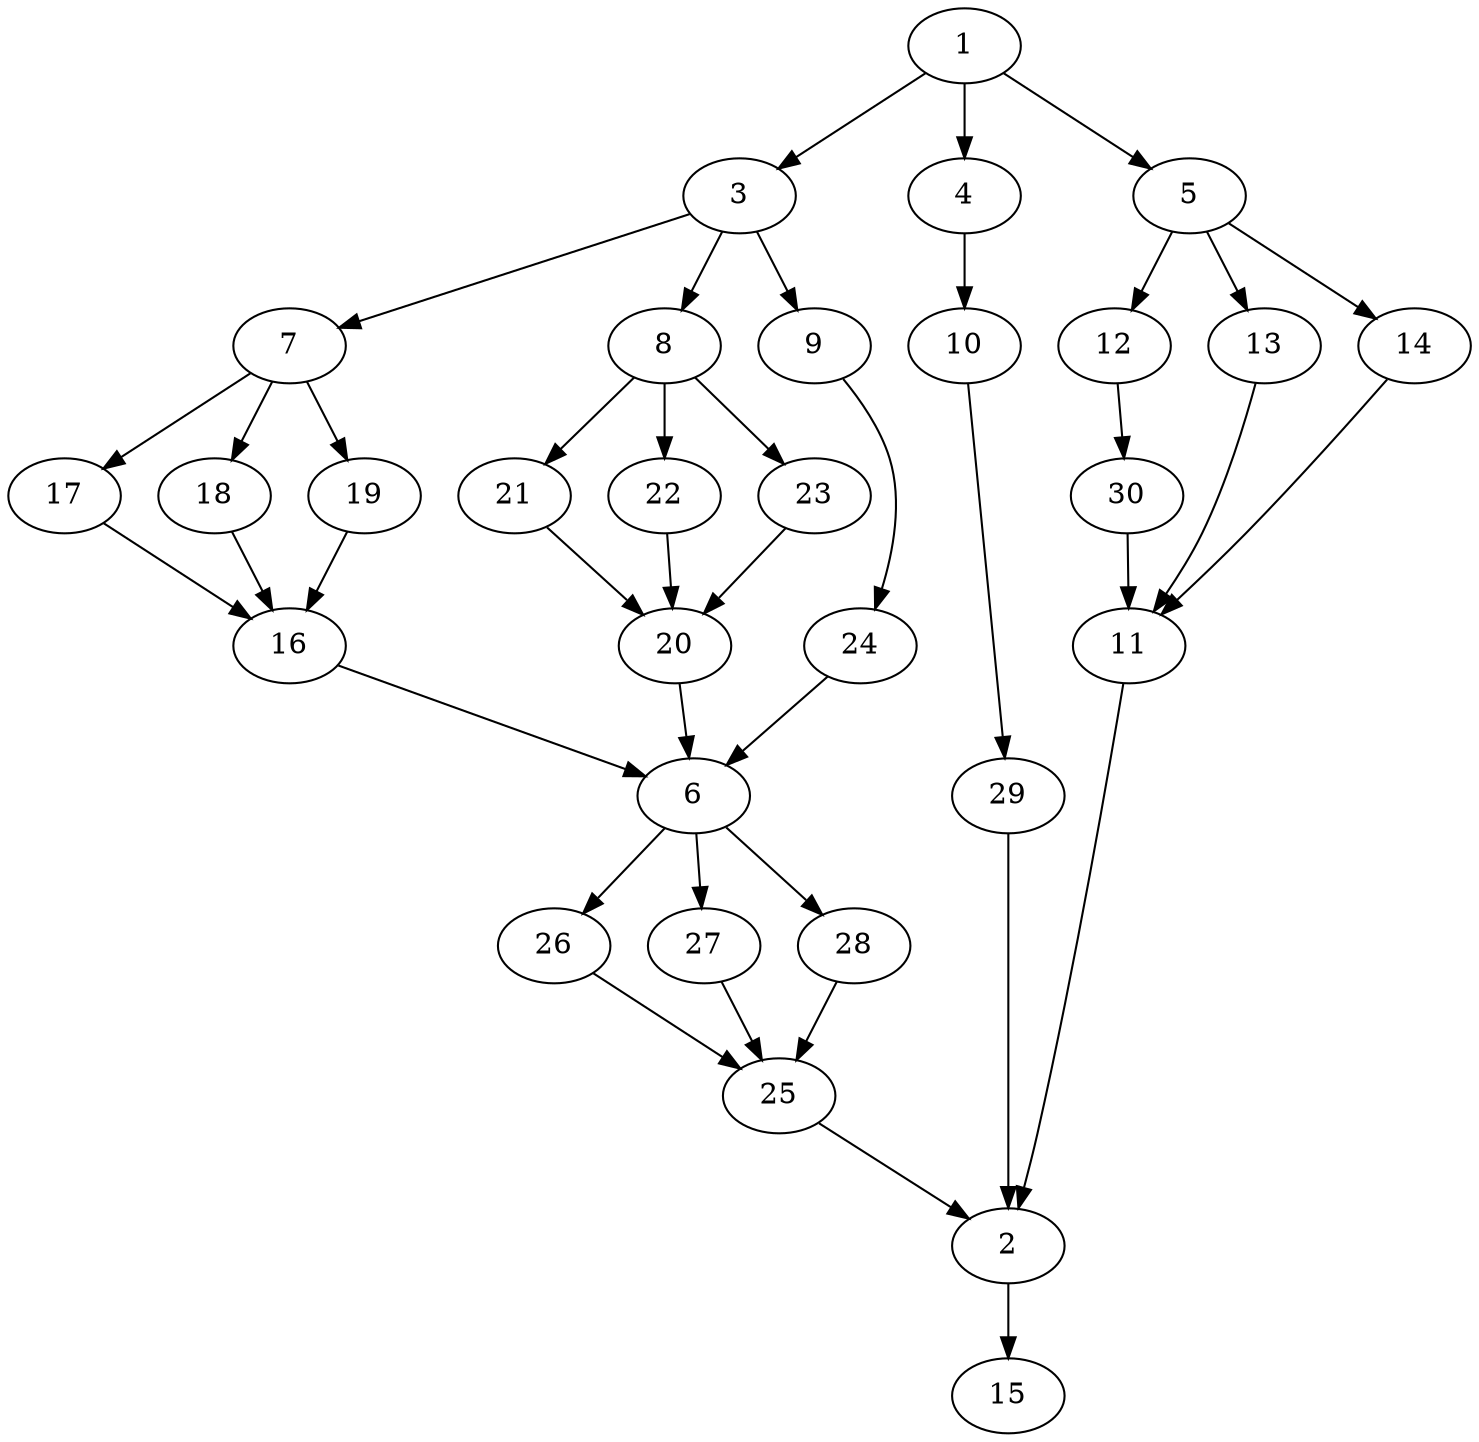 digraph "core_8p_gb_SeriesParallel-MaxBf-3_Nodes_30_CCR_0.10_WeightType_Random_schedule.gxl" {
	1	 [Weight=63];
	3	 [Weight=76];
	1 -> 3	 [Weight=6];
	4	 [Weight=126];
	1 -> 4	 [Weight=6];
	5	 [Weight=126];
	1 -> 5	 [Weight=10];
	2	 [Weight=126];
	15	 [Weight=126];
	2 -> 15	 [Weight=2];
	7	 [Weight=101];
	3 -> 7	 [Weight=9];
	8	 [Weight=88];
	3 -> 8	 [Weight=4];
	9	 [Weight=63];
	3 -> 9	 [Weight=7];
	10	 [Weight=126];
	4 -> 10	 [Weight=4];
	12	 [Weight=101];
	5 -> 12	 [Weight=3];
	13	 [Weight=114];
	5 -> 13	 [Weight=3];
	14	 [Weight=101];
	5 -> 14	 [Weight=4];
	6	 [Weight=63];
	26	 [Weight=51];
	6 -> 26	 [Weight=6];
	27	 [Weight=38];
	6 -> 27	 [Weight=3];
	28	 [Weight=38];
	6 -> 28	 [Weight=2];
	17	 [Weight=51];
	7 -> 17	 [Weight=7];
	18	 [Weight=126];
	7 -> 18	 [Weight=4];
	19	 [Weight=38];
	7 -> 19	 [Weight=10];
	21	 [Weight=101];
	8 -> 21	 [Weight=7];
	22	 [Weight=38];
	8 -> 22	 [Weight=5];
	23	 [Weight=126];
	8 -> 23	 [Weight=7];
	24	 [Weight=76];
	9 -> 24	 [Weight=10];
	29	 [Weight=25];
	10 -> 29	 [Weight=6];
	11	 [Weight=76];
	11 -> 2	 [Weight=4];
	30	 [Weight=63];
	12 -> 30	 [Weight=6];
	13 -> 11	 [Weight=6];
	14 -> 11	 [Weight=6];
	16	 [Weight=51];
	16 -> 6	 [Weight=8];
	17 -> 16	 [Weight=9];
	18 -> 16	 [Weight=8];
	19 -> 16	 [Weight=2];
	20	 [Weight=101];
	20 -> 6	 [Weight=9];
	21 -> 20	 [Weight=10];
	22 -> 20	 [Weight=6];
	23 -> 20	 [Weight=6];
	24 -> 6	 [Weight=9];
	25	 [Weight=51];
	25 -> 2	 [Weight=3];
	26 -> 25	 [Weight=8];
	27 -> 25	 [Weight=4];
	28 -> 25	 [Weight=3];
	29 -> 2	 [Weight=6];
	30 -> 11	 [Weight=7];
}
